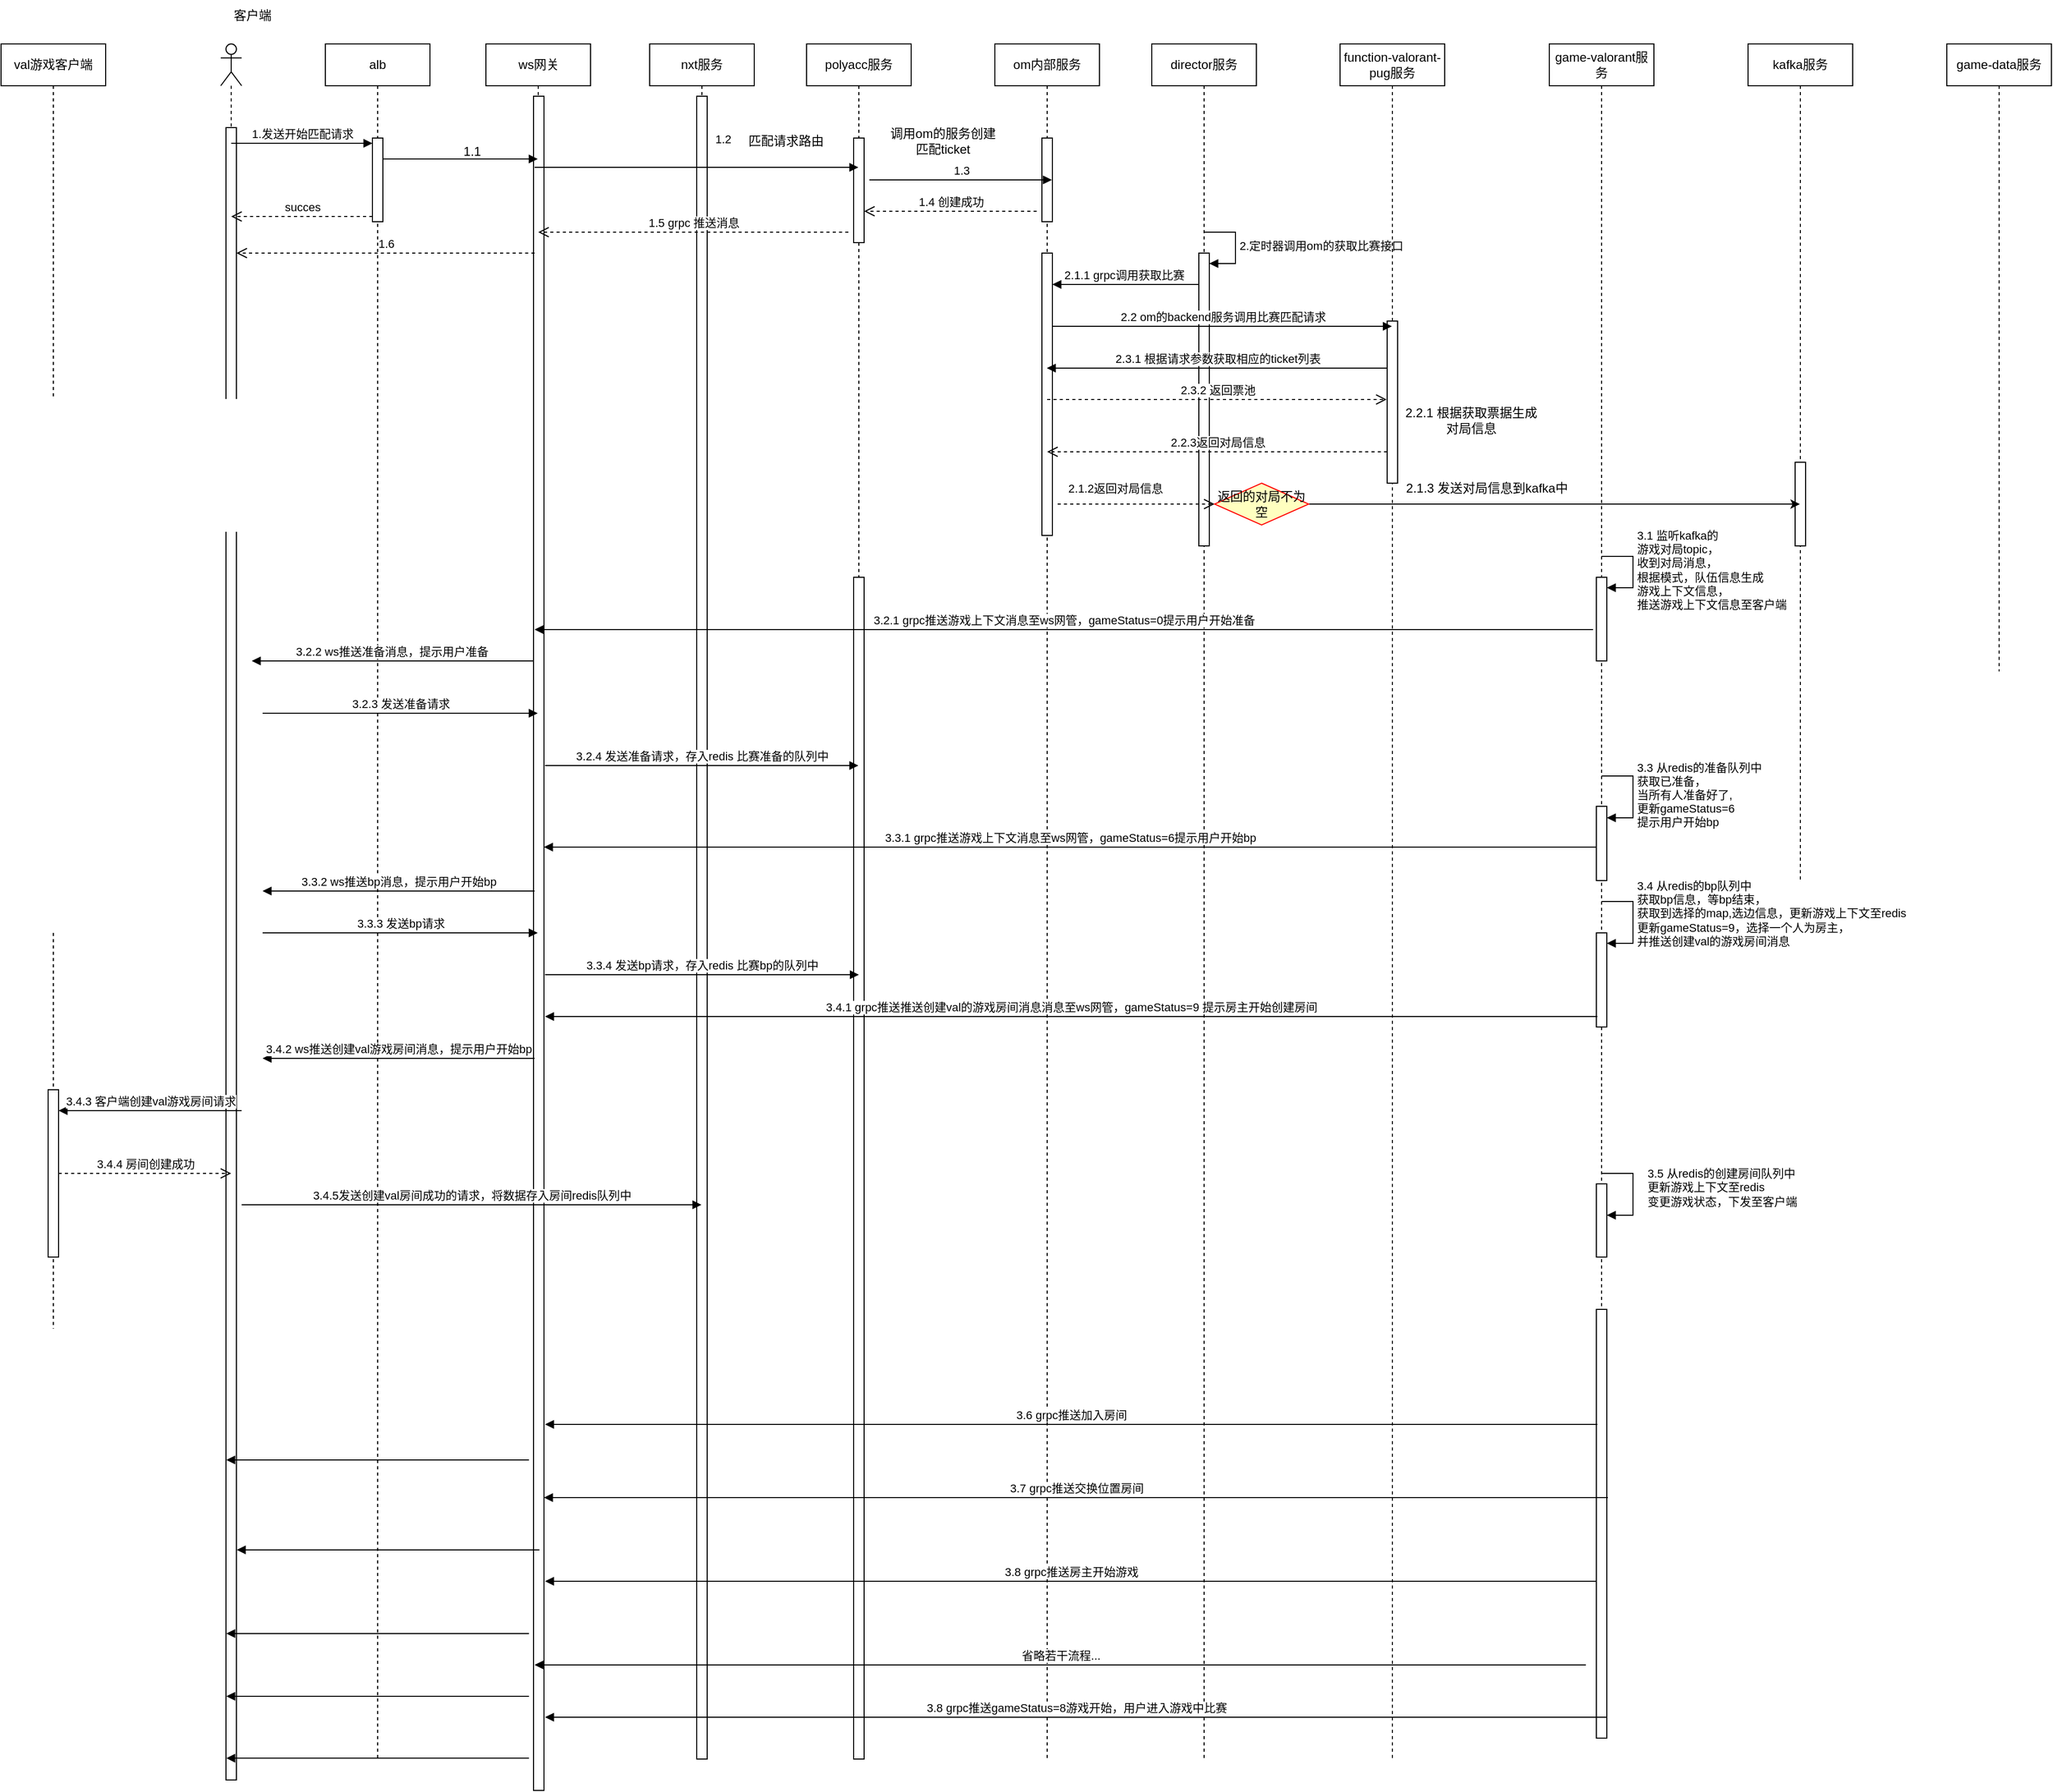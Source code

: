 <mxfile version="26.2.2">
  <diagram name="第 1 页" id="Z5uVKro5_mtpSpvmtEtY">
    <mxGraphModel dx="2017" dy="619" grid="1" gridSize="10" guides="1" tooltips="1" connect="1" arrows="1" fold="1" page="1" pageScale="1" pageWidth="827" pageHeight="1169" math="0" shadow="0">
      <root>
        <mxCell id="0" />
        <mxCell id="1" parent="0" />
        <mxCell id="c8NdyCZHUCgl87eywZZy-14" value="" style="shape=umlLifeline;perimeter=lifelinePerimeter;whiteSpace=wrap;html=1;container=1;dropTarget=0;collapsible=0;recursiveResize=0;outlineConnect=0;portConstraint=eastwest;newEdgeStyle={&quot;curved&quot;:0,&quot;rounded&quot;:0};participant=umlActor;" vertex="1" parent="1">
          <mxGeometry x="60" y="400" width="20" height="1660" as="geometry" />
        </mxCell>
        <mxCell id="c8NdyCZHUCgl87eywZZy-16" value="" style="html=1;points=[[0,0,0,0,5],[0,1,0,0,-5],[1,0,0,0,5],[1,1,0,0,-5]];perimeter=orthogonalPerimeter;outlineConnect=0;targetShapes=umlLifeline;portConstraint=eastwest;newEdgeStyle={&quot;curved&quot;:0,&quot;rounded&quot;:0};" vertex="1" parent="c8NdyCZHUCgl87eywZZy-14">
          <mxGeometry x="5" y="80" width="10" height="1580" as="geometry" />
        </mxCell>
        <mxCell id="c8NdyCZHUCgl87eywZZy-15" value="客户端" style="text;html=1;align=center;verticalAlign=middle;resizable=0;points=[];autosize=1;strokeColor=none;fillColor=none;" vertex="1" parent="1">
          <mxGeometry x="60" y="358" width="60" height="30" as="geometry" />
        </mxCell>
        <mxCell id="c8NdyCZHUCgl87eywZZy-17" value="alb" style="shape=umlLifeline;perimeter=lifelinePerimeter;whiteSpace=wrap;html=1;container=1;dropTarget=0;collapsible=0;recursiveResize=0;outlineConnect=0;portConstraint=eastwest;newEdgeStyle={&quot;curved&quot;:0,&quot;rounded&quot;:0};" vertex="1" parent="1">
          <mxGeometry x="160" y="400" width="100" height="1640" as="geometry" />
        </mxCell>
        <mxCell id="c8NdyCZHUCgl87eywZZy-26" value="" style="html=1;points=[[0,0,0,0,5],[0,1,0,0,-5],[1,0,0,0,5],[1,1,0,0,-5]];perimeter=orthogonalPerimeter;outlineConnect=0;targetShapes=umlLifeline;portConstraint=eastwest;newEdgeStyle={&quot;curved&quot;:0,&quot;rounded&quot;:0};" vertex="1" parent="c8NdyCZHUCgl87eywZZy-17">
          <mxGeometry x="45" y="90" width="10" height="80" as="geometry" />
        </mxCell>
        <mxCell id="c8NdyCZHUCgl87eywZZy-18" value="ws网关" style="shape=umlLifeline;perimeter=lifelinePerimeter;whiteSpace=wrap;html=1;container=1;dropTarget=0;collapsible=0;recursiveResize=0;outlineConnect=0;portConstraint=eastwest;newEdgeStyle={&quot;curved&quot;:0,&quot;rounded&quot;:0};" vertex="1" parent="1">
          <mxGeometry x="313.5" y="400" width="100" height="1670" as="geometry" />
        </mxCell>
        <mxCell id="c8NdyCZHUCgl87eywZZy-34" value="" style="html=1;points=[[0,0,0,0,5],[0,1,0,0,-5],[1,0,0,0,5],[1,1,0,0,-5]];perimeter=orthogonalPerimeter;outlineConnect=0;targetShapes=umlLifeline;portConstraint=eastwest;newEdgeStyle={&quot;curved&quot;:0,&quot;rounded&quot;:0};" vertex="1" parent="c8NdyCZHUCgl87eywZZy-18">
          <mxGeometry x="45.5" y="50" width="10" height="1620" as="geometry" />
        </mxCell>
        <mxCell id="c8NdyCZHUCgl87eywZZy-19" value="&lt;span style=&quot;white-space-collapse: preserve; background-color: transparent; color: light-dark(rgb(0, 0, 0), rgb(255, 255, 255));&quot;&gt;polyacc&lt;/span&gt;服务" style="shape=umlLifeline;perimeter=lifelinePerimeter;whiteSpace=wrap;html=1;container=1;dropTarget=0;collapsible=0;recursiveResize=0;outlineConnect=0;portConstraint=eastwest;newEdgeStyle={&quot;curved&quot;:0,&quot;rounded&quot;:0};" vertex="1" parent="1">
          <mxGeometry x="620" y="400" width="100" height="1640" as="geometry" />
        </mxCell>
        <mxCell id="c8NdyCZHUCgl87eywZZy-41" value="" style="html=1;points=[[0,0,0,0,5],[0,1,0,0,-5],[1,0,0,0,5],[1,1,0,0,-5]];perimeter=orthogonalPerimeter;outlineConnect=0;targetShapes=umlLifeline;portConstraint=eastwest;newEdgeStyle={&quot;curved&quot;:0,&quot;rounded&quot;:0};" vertex="1" parent="c8NdyCZHUCgl87eywZZy-19">
          <mxGeometry x="45" y="90" width="10" height="100" as="geometry" />
        </mxCell>
        <mxCell id="c8NdyCZHUCgl87eywZZy-91" value="" style="html=1;points=[[0,0,0,0,5],[0,1,0,0,-5],[1,0,0,0,5],[1,1,0,0,-5]];perimeter=orthogonalPerimeter;outlineConnect=0;targetShapes=umlLifeline;portConstraint=eastwest;newEdgeStyle={&quot;curved&quot;:0,&quot;rounded&quot;:0};" vertex="1" parent="c8NdyCZHUCgl87eywZZy-19">
          <mxGeometry x="45" y="510" width="10" height="1130" as="geometry" />
        </mxCell>
        <mxCell id="c8NdyCZHUCgl87eywZZy-20" value="&lt;span style=&quot;white-space-collapse: preserve;&quot;&gt;director服务&lt;/span&gt;" style="shape=umlLifeline;perimeter=lifelinePerimeter;whiteSpace=wrap;html=1;container=1;dropTarget=0;collapsible=0;recursiveResize=0;outlineConnect=0;portConstraint=eastwest;newEdgeStyle={&quot;curved&quot;:0,&quot;rounded&quot;:0};" vertex="1" parent="1">
          <mxGeometry x="950" y="400" width="100" height="1640" as="geometry" />
        </mxCell>
        <mxCell id="c8NdyCZHUCgl87eywZZy-56" value="" style="html=1;points=[[0,0,0,0,5],[0,1,0,0,-5],[1,0,0,0,5],[1,1,0,0,-5]];perimeter=orthogonalPerimeter;outlineConnect=0;targetShapes=umlLifeline;portConstraint=eastwest;newEdgeStyle={&quot;curved&quot;:0,&quot;rounded&quot;:0};" vertex="1" parent="c8NdyCZHUCgl87eywZZy-20">
          <mxGeometry x="45" y="200" width="10" height="280" as="geometry" />
        </mxCell>
        <mxCell id="c8NdyCZHUCgl87eywZZy-57" value="2.定时器调用om的获取比赛接口" style="html=1;align=left;spacingLeft=2;endArrow=block;rounded=0;edgeStyle=orthogonalEdgeStyle;curved=0;rounded=0;" edge="1" target="c8NdyCZHUCgl87eywZZy-56" parent="c8NdyCZHUCgl87eywZZy-20">
          <mxGeometry relative="1" as="geometry">
            <mxPoint x="50" y="180" as="sourcePoint" />
            <Array as="points">
              <mxPoint x="80" y="210" />
            </Array>
          </mxGeometry>
        </mxCell>
        <mxCell id="c8NdyCZHUCgl87eywZZy-21" value="&lt;div style=&quot;white-space-collapse: preserve;&quot; data-line=&quot;true&quot; data-line-index=&quot;0&quot; data-zone-id=&quot;0&quot;&gt;function-valorant-pug服务&lt;/div&gt;" style="shape=umlLifeline;perimeter=lifelinePerimeter;whiteSpace=wrap;html=1;container=1;dropTarget=0;collapsible=0;recursiveResize=0;outlineConnect=0;portConstraint=eastwest;newEdgeStyle={&quot;curved&quot;:0,&quot;rounded&quot;:0};" vertex="1" parent="1">
          <mxGeometry x="1130" y="400" width="100" height="1640" as="geometry" />
        </mxCell>
        <mxCell id="c8NdyCZHUCgl87eywZZy-62" value="" style="html=1;points=[[0,0,0,0,5],[0,1,0,0,-5],[1,0,0,0,5],[1,1,0,0,-5]];perimeter=orthogonalPerimeter;outlineConnect=0;targetShapes=umlLifeline;portConstraint=eastwest;newEdgeStyle={&quot;curved&quot;:0,&quot;rounded&quot;:0};" vertex="1" parent="c8NdyCZHUCgl87eywZZy-21">
          <mxGeometry x="45" y="265" width="10" height="155" as="geometry" />
        </mxCell>
        <mxCell id="c8NdyCZHUCgl87eywZZy-22" value="&lt;div style=&quot;white-space-collapse: preserve;&quot; data-line=&quot;true&quot; data-line-index=&quot;0&quot; data-zone-id=&quot;0&quot;&gt;&lt;span style=&quot;background-color: transparent; color: light-dark(rgb(0, 0, 0), rgb(255, 255, 255));&quot;&gt;game-valorant&lt;/span&gt;服务&lt;/div&gt;" style="shape=umlLifeline;perimeter=lifelinePerimeter;whiteSpace=wrap;html=1;container=1;dropTarget=0;collapsible=0;recursiveResize=0;outlineConnect=0;portConstraint=eastwest;newEdgeStyle={&quot;curved&quot;:0,&quot;rounded&quot;:0};" vertex="1" parent="1">
          <mxGeometry x="1330" y="400" width="100" height="1620" as="geometry" />
        </mxCell>
        <mxCell id="c8NdyCZHUCgl87eywZZy-89" value="" style="html=1;points=[[0,0,0,0,5],[0,1,0,0,-5],[1,0,0,0,5],[1,1,0,0,-5]];perimeter=orthogonalPerimeter;outlineConnect=0;targetShapes=umlLifeline;portConstraint=eastwest;newEdgeStyle={&quot;curved&quot;:0,&quot;rounded&quot;:0};" vertex="1" parent="c8NdyCZHUCgl87eywZZy-22">
          <mxGeometry x="45" y="510" width="10" height="80" as="geometry" />
        </mxCell>
        <mxCell id="c8NdyCZHUCgl87eywZZy-90" value="3.1 监听kafka的&lt;div&gt;游戏对局topic，&lt;/div&gt;&lt;div&gt;收到对局消息，&lt;/div&gt;&lt;div&gt;根据模式，队伍信息生成&lt;/div&gt;&lt;div&gt;游戏上下文信息，&lt;/div&gt;&lt;div&gt;推送游戏上下文信息至客户端&lt;/div&gt;" style="html=1;align=left;spacingLeft=2;endArrow=block;rounded=0;edgeStyle=orthogonalEdgeStyle;curved=0;rounded=0;" edge="1" target="c8NdyCZHUCgl87eywZZy-89" parent="c8NdyCZHUCgl87eywZZy-22">
          <mxGeometry relative="1" as="geometry">
            <mxPoint x="50" y="490" as="sourcePoint" />
            <Array as="points">
              <mxPoint x="80" y="520" />
            </Array>
          </mxGeometry>
        </mxCell>
        <mxCell id="c8NdyCZHUCgl87eywZZy-99" style="edgeStyle=orthogonalEdgeStyle;rounded=0;orthogonalLoop=1;jettySize=auto;html=1;curved=0;exitX=0;exitY=0;exitDx=0;exitDy=5;exitPerimeter=0;" edge="1" parent="c8NdyCZHUCgl87eywZZy-22" source="c8NdyCZHUCgl87eywZZy-96">
          <mxGeometry relative="1" as="geometry">
            <mxPoint x="50" y="740.0" as="targetPoint" />
          </mxGeometry>
        </mxCell>
        <mxCell id="c8NdyCZHUCgl87eywZZy-96" value="" style="html=1;points=[[0,0,0,0,5],[0,1,0,0,-5],[1,0,0,0,5],[1,1,0,0,-5]];perimeter=orthogonalPerimeter;outlineConnect=0;targetShapes=umlLifeline;portConstraint=eastwest;newEdgeStyle={&quot;curved&quot;:0,&quot;rounded&quot;:0};" vertex="1" parent="c8NdyCZHUCgl87eywZZy-22">
          <mxGeometry x="45" y="729" width="10" height="71" as="geometry" />
        </mxCell>
        <mxCell id="c8NdyCZHUCgl87eywZZy-97" value="3.3 从redis的准备队列中&lt;div&gt;获取已准备，&lt;div&gt;当所有人准备好了,&lt;/div&gt;&lt;/div&gt;&lt;div&gt;&lt;span style=&quot;text-align: center;&quot;&gt;更新gameStatus=6&lt;/span&gt;&lt;/div&gt;&lt;div&gt;&lt;span style=&quot;text-align: center;&quot;&gt;提示用户开始bp&lt;/span&gt;&lt;/div&gt;" style="html=1;align=left;spacingLeft=2;endArrow=block;rounded=0;edgeStyle=orthogonalEdgeStyle;curved=0;rounded=0;" edge="1" target="c8NdyCZHUCgl87eywZZy-96" parent="c8NdyCZHUCgl87eywZZy-22">
          <mxGeometry relative="1" as="geometry">
            <mxPoint x="50" y="700" as="sourcePoint" />
            <Array as="points">
              <mxPoint x="50" y="700" />
              <mxPoint x="80" y="700" />
              <mxPoint x="80" y="740" />
            </Array>
          </mxGeometry>
        </mxCell>
        <mxCell id="c8NdyCZHUCgl87eywZZy-103" value="" style="html=1;points=[[0,0,0,0,5],[0,1,0,0,-5],[1,0,0,0,5],[1,1,0,0,-5]];perimeter=orthogonalPerimeter;outlineConnect=0;targetShapes=umlLifeline;portConstraint=eastwest;newEdgeStyle={&quot;curved&quot;:0,&quot;rounded&quot;:0};" vertex="1" parent="c8NdyCZHUCgl87eywZZy-22">
          <mxGeometry x="45" y="850" width="10" height="90" as="geometry" />
        </mxCell>
        <mxCell id="c8NdyCZHUCgl87eywZZy-118" value="" style="html=1;points=[[0,0,0,0,5],[0,1,0,0,-5],[1,0,0,0,5],[1,1,0,0,-5]];perimeter=orthogonalPerimeter;outlineConnect=0;targetShapes=umlLifeline;portConstraint=eastwest;newEdgeStyle={&quot;curved&quot;:0,&quot;rounded&quot;:0};" vertex="1" parent="c8NdyCZHUCgl87eywZZy-22">
          <mxGeometry x="45" y="1090" width="10" height="70" as="geometry" />
        </mxCell>
        <mxCell id="c8NdyCZHUCgl87eywZZy-119" value="3.5 从redis的创建房间队列中&lt;div&gt;&lt;span style=&quot;background-color: light-dark(#ffffff, var(--ge-dark-color, #121212)); color: light-dark(rgb(0, 0, 0), rgb(255, 255, 255));&quot;&gt;更新游戏上下文至redis&lt;/span&gt;&lt;/div&gt;&lt;div&gt;变更游戏状态，下发至客户端&lt;/div&gt;&lt;div&gt;&lt;div&gt;&lt;br&gt;&lt;/div&gt;&lt;/div&gt;" style="html=1;align=left;spacingLeft=2;endArrow=block;rounded=0;edgeStyle=orthogonalEdgeStyle;curved=0;rounded=0;" edge="1" parent="c8NdyCZHUCgl87eywZZy-22">
          <mxGeometry x="0.053" y="10" relative="1" as="geometry">
            <mxPoint x="50" y="1080" as="sourcePoint" />
            <Array as="points">
              <mxPoint x="50" y="1080" />
              <mxPoint x="80" y="1080" />
              <mxPoint x="80" y="1120" />
            </Array>
            <mxPoint x="55" y="1120" as="targetPoint" />
            <mxPoint as="offset" />
          </mxGeometry>
        </mxCell>
        <mxCell id="c8NdyCZHUCgl87eywZZy-120" value="" style="html=1;points=[[0,0,0,0,5],[0,1,0,0,-5],[1,0,0,0,5],[1,1,0,0,-5]];perimeter=orthogonalPerimeter;outlineConnect=0;targetShapes=umlLifeline;portConstraint=eastwest;newEdgeStyle={&quot;curved&quot;:0,&quot;rounded&quot;:0};" vertex="1" parent="c8NdyCZHUCgl87eywZZy-22">
          <mxGeometry x="45" y="1210" width="10" height="410" as="geometry" />
        </mxCell>
        <mxCell id="c8NdyCZHUCgl87eywZZy-23" value="&lt;span style=&quot;white-space-collapse: preserve; background-color: transparent; color: light-dark(rgb(0, 0, 0), rgb(255, 255, 255));&quot;&gt;nxt&lt;/span&gt;服务" style="shape=umlLifeline;perimeter=lifelinePerimeter;whiteSpace=wrap;html=1;container=1;dropTarget=0;collapsible=0;recursiveResize=0;outlineConnect=0;portConstraint=eastwest;newEdgeStyle={&quot;curved&quot;:0,&quot;rounded&quot;:0};" vertex="1" parent="1">
          <mxGeometry x="470" y="400" width="100" height="1640" as="geometry" />
        </mxCell>
        <mxCell id="c8NdyCZHUCgl87eywZZy-35" value="" style="html=1;points=[[0,0,0,0,5],[0,1,0,0,-5],[1,0,0,0,5],[1,1,0,0,-5]];perimeter=orthogonalPerimeter;outlineConnect=0;targetShapes=umlLifeline;portConstraint=eastwest;newEdgeStyle={&quot;curved&quot;:0,&quot;rounded&quot;:0};" vertex="1" parent="c8NdyCZHUCgl87eywZZy-23">
          <mxGeometry x="45" y="50" width="10" height="1590" as="geometry" />
        </mxCell>
        <mxCell id="c8NdyCZHUCgl87eywZZy-24" value="&lt;div style=&quot;white-space-collapse: preserve;&quot; data-line=&quot;true&quot; data-line-index=&quot;0&quot; data-zone-id=&quot;0&quot;&gt;&lt;span style=&quot;background-color: transparent; color: light-dark(rgb(0, 0, 0), rgb(255, 255, 255));&quot;&gt;game-data&lt;/span&gt;服务&lt;/div&gt;" style="shape=umlLifeline;perimeter=lifelinePerimeter;whiteSpace=wrap;html=1;container=1;dropTarget=0;collapsible=0;recursiveResize=0;outlineConnect=0;portConstraint=eastwest;newEdgeStyle={&quot;curved&quot;:0,&quot;rounded&quot;:0};" vertex="1" parent="1">
          <mxGeometry x="1710" y="400" width="100" height="600" as="geometry" />
        </mxCell>
        <mxCell id="c8NdyCZHUCgl87eywZZy-27" value="1.发送开始匹配请求" style="html=1;verticalAlign=bottom;endArrow=block;curved=0;rounded=0;entryX=0;entryY=0;entryDx=0;entryDy=5;" edge="1" target="c8NdyCZHUCgl87eywZZy-26" parent="1" source="c8NdyCZHUCgl87eywZZy-14">
          <mxGeometry relative="1" as="geometry">
            <mxPoint x="130" y="495" as="sourcePoint" />
          </mxGeometry>
        </mxCell>
        <mxCell id="c8NdyCZHUCgl87eywZZy-28" value="succes" style="html=1;verticalAlign=bottom;endArrow=open;dashed=1;endSize=8;curved=0;rounded=0;exitX=0;exitY=1;exitDx=0;exitDy=-5;" edge="1" source="c8NdyCZHUCgl87eywZZy-26" parent="1" target="c8NdyCZHUCgl87eywZZy-14">
          <mxGeometry relative="1" as="geometry">
            <mxPoint x="130" y="565" as="targetPoint" />
          </mxGeometry>
        </mxCell>
        <mxCell id="c8NdyCZHUCgl87eywZZy-29" value="&lt;span style=&quot;white-space-collapse: preserve;&quot;&gt;om内部服务&lt;/span&gt;" style="shape=umlLifeline;perimeter=lifelinePerimeter;whiteSpace=wrap;html=1;container=1;dropTarget=0;collapsible=0;recursiveResize=0;outlineConnect=0;portConstraint=eastwest;newEdgeStyle={&quot;curved&quot;:0,&quot;rounded&quot;:0};" vertex="1" parent="1">
          <mxGeometry x="800" y="400" width="100" height="1640" as="geometry" />
        </mxCell>
        <mxCell id="c8NdyCZHUCgl87eywZZy-47" value="" style="html=1;points=[[0,0,0,0,5],[0,1,0,0,-5],[1,0,0,0,5],[1,1,0,0,-5]];perimeter=orthogonalPerimeter;outlineConnect=0;targetShapes=umlLifeline;portConstraint=eastwest;newEdgeStyle={&quot;curved&quot;:0,&quot;rounded&quot;:0};" vertex="1" parent="c8NdyCZHUCgl87eywZZy-29">
          <mxGeometry x="45" y="90" width="10" height="80" as="geometry" />
        </mxCell>
        <mxCell id="c8NdyCZHUCgl87eywZZy-59" value="" style="html=1;points=[[0,0,0,0,5],[0,1,0,0,-5],[1,0,0,0,5],[1,1,0,0,-5]];perimeter=orthogonalPerimeter;outlineConnect=0;targetShapes=umlLifeline;portConstraint=eastwest;newEdgeStyle={&quot;curved&quot;:0,&quot;rounded&quot;:0};" vertex="1" parent="c8NdyCZHUCgl87eywZZy-29">
          <mxGeometry x="45" y="200" width="10" height="270" as="geometry" />
        </mxCell>
        <mxCell id="c8NdyCZHUCgl87eywZZy-30" value="" style="html=1;verticalAlign=bottom;endArrow=block;curved=0;rounded=0;" edge="1" parent="1" source="c8NdyCZHUCgl87eywZZy-26">
          <mxGeometry width="80" relative="1" as="geometry">
            <mxPoint x="220" y="510" as="sourcePoint" />
            <mxPoint x="363.0" y="510" as="targetPoint" />
          </mxGeometry>
        </mxCell>
        <mxCell id="c8NdyCZHUCgl87eywZZy-31" value="1.2" style="html=1;verticalAlign=bottom;endArrow=block;curved=0;rounded=0;" edge="1" parent="1">
          <mxGeometry x="0.163" y="18" width="80" relative="1" as="geometry">
            <mxPoint x="360" y="518" as="sourcePoint" />
            <mxPoint x="669.5" y="518" as="targetPoint" />
            <mxPoint as="offset" />
          </mxGeometry>
        </mxCell>
        <mxCell id="c8NdyCZHUCgl87eywZZy-32" value="1.1" style="text;html=1;align=center;verticalAlign=middle;resizable=0;points=[];autosize=1;strokeColor=none;fillColor=none;" vertex="1" parent="1">
          <mxGeometry x="280" y="488" width="40" height="30" as="geometry" />
        </mxCell>
        <mxCell id="c8NdyCZHUCgl87eywZZy-43" value="匹配请求路由" style="text;html=1;align=center;verticalAlign=middle;resizable=0;points=[];autosize=1;strokeColor=none;fillColor=none;" vertex="1" parent="1">
          <mxGeometry x="550" y="478" width="100" height="30" as="geometry" />
        </mxCell>
        <mxCell id="c8NdyCZHUCgl87eywZZy-45" value="1.3" style="html=1;verticalAlign=bottom;endArrow=block;curved=0;rounded=0;" edge="1" parent="1">
          <mxGeometry width="80" relative="1" as="geometry">
            <mxPoint x="680" y="530" as="sourcePoint" />
            <mxPoint x="854.5" y="530" as="targetPoint" />
          </mxGeometry>
        </mxCell>
        <mxCell id="c8NdyCZHUCgl87eywZZy-46" value="调用om的服务创建&lt;div&gt;匹配ticket&lt;/div&gt;" style="text;html=1;align=center;verticalAlign=middle;resizable=0;points=[];autosize=1;strokeColor=none;fillColor=none;" vertex="1" parent="1">
          <mxGeometry x="690" y="473" width="120" height="40" as="geometry" />
        </mxCell>
        <mxCell id="c8NdyCZHUCgl87eywZZy-48" value="1.4 创建成功" style="html=1;verticalAlign=bottom;endArrow=open;dashed=1;endSize=8;curved=0;rounded=0;" edge="1" parent="1" target="c8NdyCZHUCgl87eywZZy-41">
          <mxGeometry relative="1" as="geometry">
            <mxPoint x="840" y="560" as="sourcePoint" />
            <mxPoint x="760" y="560" as="targetPoint" />
          </mxGeometry>
        </mxCell>
        <mxCell id="c8NdyCZHUCgl87eywZZy-49" value="1.5 grpc 推送消息" style="html=1;verticalAlign=bottom;endArrow=open;dashed=1;endSize=8;curved=0;rounded=0;" edge="1" parent="1" target="c8NdyCZHUCgl87eywZZy-18">
          <mxGeometry relative="1" as="geometry">
            <mxPoint x="660" y="580" as="sourcePoint" />
            <mxPoint x="580" y="580" as="targetPoint" />
          </mxGeometry>
        </mxCell>
        <mxCell id="c8NdyCZHUCgl87eywZZy-50" value="1.6" style="html=1;verticalAlign=bottom;endArrow=open;dashed=1;endSize=8;curved=0;rounded=0;" edge="1" parent="1" target="c8NdyCZHUCgl87eywZZy-16">
          <mxGeometry relative="1" as="geometry">
            <mxPoint x="360" y="600" as="sourcePoint" />
            <mxPoint x="280" y="600" as="targetPoint" />
          </mxGeometry>
        </mxCell>
        <mxCell id="c8NdyCZHUCgl87eywZZy-58" value="2.1.1 grpc调用获取比赛&amp;nbsp;" style="html=1;verticalAlign=bottom;endArrow=block;curved=0;rounded=0;" edge="1" parent="1">
          <mxGeometry x="-0.002" width="80" relative="1" as="geometry">
            <mxPoint x="995" y="630" as="sourcePoint" />
            <mxPoint x="855" y="630" as="targetPoint" />
            <mxPoint as="offset" />
          </mxGeometry>
        </mxCell>
        <mxCell id="c8NdyCZHUCgl87eywZZy-60" value="2.2 om的backend服务调用比赛匹配请求" style="html=1;verticalAlign=bottom;endArrow=block;curved=0;rounded=0;" edge="1" parent="1">
          <mxGeometry width="80" relative="1" as="geometry">
            <mxPoint x="855" y="670" as="sourcePoint" />
            <mxPoint x="1179.5" y="670" as="targetPoint" />
          </mxGeometry>
        </mxCell>
        <mxCell id="c8NdyCZHUCgl87eywZZy-66" value="2.3.1 根据请求参数获取相应的ticket列表" style="html=1;verticalAlign=bottom;endArrow=block;curved=0;rounded=0;" edge="1" parent="1" source="c8NdyCZHUCgl87eywZZy-62">
          <mxGeometry x="-0.001" width="80" relative="1" as="geometry">
            <mxPoint x="1170" y="710" as="sourcePoint" />
            <mxPoint x="849.667" y="710" as="targetPoint" />
            <mxPoint as="offset" />
          </mxGeometry>
        </mxCell>
        <mxCell id="c8NdyCZHUCgl87eywZZy-69" value="2.3.2 返回票池" style="html=1;verticalAlign=bottom;endArrow=open;dashed=1;endSize=8;curved=0;rounded=0;" edge="1" parent="1">
          <mxGeometry relative="1" as="geometry">
            <mxPoint x="850" y="740" as="sourcePoint" />
            <mxPoint x="1174.5" y="740" as="targetPoint" />
          </mxGeometry>
        </mxCell>
        <mxCell id="c8NdyCZHUCgl87eywZZy-71" value="2.2.3返回对局信息" style="html=1;verticalAlign=bottom;endArrow=open;dashed=1;endSize=8;curved=0;rounded=0;" edge="1" parent="1" target="c8NdyCZHUCgl87eywZZy-29">
          <mxGeometry relative="1" as="geometry">
            <mxPoint x="1175" y="790" as="sourcePoint" />
            <mxPoint x="1010" y="790" as="targetPoint" />
          </mxGeometry>
        </mxCell>
        <mxCell id="c8NdyCZHUCgl87eywZZy-72" value="2.2.1 根据获取票据生成&lt;div&gt;对局信息&lt;/div&gt;" style="text;html=1;align=center;verticalAlign=middle;resizable=0;points=[];autosize=1;strokeColor=none;fillColor=none;" vertex="1" parent="1">
          <mxGeometry x="1180" y="740" width="150" height="40" as="geometry" />
        </mxCell>
        <mxCell id="c8NdyCZHUCgl87eywZZy-73" value="&lt;div style=&quot;white-space-collapse: preserve;&quot; data-line=&quot;true&quot; data-line-index=&quot;0&quot; data-zone-id=&quot;0&quot;&gt;&lt;span style=&quot;background-color: transparent; color: light-dark(rgb(0, 0, 0), rgb(255, 255, 255));&quot;&gt;kafka&lt;/span&gt;服务&lt;/div&gt;" style="shape=umlLifeline;perimeter=lifelinePerimeter;whiteSpace=wrap;html=1;container=1;dropTarget=0;collapsible=0;recursiveResize=0;outlineConnect=0;portConstraint=eastwest;newEdgeStyle={&quot;curved&quot;:0,&quot;rounded&quot;:0};" vertex="1" parent="1">
          <mxGeometry x="1520" y="400" width="100" height="850" as="geometry" />
        </mxCell>
        <mxCell id="c8NdyCZHUCgl87eywZZy-88" value="" style="html=1;points=[[0,0,0,0,5],[0,1,0,0,-5],[1,0,0,0,5],[1,1,0,0,-5]];perimeter=orthogonalPerimeter;outlineConnect=0;targetShapes=umlLifeline;portConstraint=eastwest;newEdgeStyle={&quot;curved&quot;:0,&quot;rounded&quot;:0};" vertex="1" parent="c8NdyCZHUCgl87eywZZy-73">
          <mxGeometry x="45" y="400" width="10" height="80" as="geometry" />
        </mxCell>
        <mxCell id="c8NdyCZHUCgl87eywZZy-79" value="" style="html=1;verticalAlign=bottom;endArrow=open;dashed=1;endSize=8;curved=0;rounded=0;entryX=0;entryY=0.5;entryDx=0;entryDy=0;" edge="1" parent="1" target="c8NdyCZHUCgl87eywZZy-76">
          <mxGeometry relative="1" as="geometry">
            <mxPoint x="860" y="840" as="sourcePoint" />
            <mxPoint x="1000" y="840" as="targetPoint" />
          </mxGeometry>
        </mxCell>
        <mxCell id="c8NdyCZHUCgl87eywZZy-85" style="edgeStyle=orthogonalEdgeStyle;rounded=0;orthogonalLoop=1;jettySize=auto;html=1;" edge="1" parent="1" source="c8NdyCZHUCgl87eywZZy-76" target="c8NdyCZHUCgl87eywZZy-73">
          <mxGeometry relative="1" as="geometry">
            <Array as="points">
              <mxPoint x="1490" y="840" />
              <mxPoint x="1490" y="840" />
            </Array>
          </mxGeometry>
        </mxCell>
        <mxCell id="c8NdyCZHUCgl87eywZZy-76" value="返回的对局不为空" style="rhombus;whiteSpace=wrap;html=1;fontColor=#000000;fillColor=#ffffc0;strokeColor=#ff0000;" vertex="1" parent="1">
          <mxGeometry x="1010" y="820" width="90" height="40" as="geometry" />
        </mxCell>
        <mxCell id="c8NdyCZHUCgl87eywZZy-84" value="&lt;span style=&quot;font-size: 11px; background-color: rgb(255, 255, 255);&quot;&gt;2.1.2返回对局信息&lt;/span&gt;" style="text;html=1;align=center;verticalAlign=middle;resizable=0;points=[];autosize=1;strokeColor=none;fillColor=none;" vertex="1" parent="1">
          <mxGeometry x="860" y="810" width="110" height="30" as="geometry" />
        </mxCell>
        <mxCell id="c8NdyCZHUCgl87eywZZy-87" value="2.1.3 发送对局信息到kafka中" style="text;html=1;align=center;verticalAlign=middle;resizable=0;points=[];autosize=1;strokeColor=none;fillColor=none;" vertex="1" parent="1">
          <mxGeometry x="1180" y="810" width="180" height="30" as="geometry" />
        </mxCell>
        <mxCell id="c8NdyCZHUCgl87eywZZy-92" value="3.2.1 grpc推送游戏上下文消息至ws网管，gameStatus=0提示用户开始准备" style="html=1;verticalAlign=bottom;endArrow=block;curved=0;rounded=0;" edge="1" parent="1">
          <mxGeometry width="80" relative="1" as="geometry">
            <mxPoint x="1371.83" y="960" as="sourcePoint" />
            <mxPoint x="359.997" y="960" as="targetPoint" />
          </mxGeometry>
        </mxCell>
        <mxCell id="c8NdyCZHUCgl87eywZZy-93" value="3.2.2 ws推送准备消息，提示用户准备&amp;nbsp;" style="html=1;verticalAlign=bottom;endArrow=block;curved=0;rounded=0;" edge="1" parent="1">
          <mxGeometry width="80" relative="1" as="geometry">
            <mxPoint x="359" y="990" as="sourcePoint" />
            <mxPoint x="89.667" y="990" as="targetPoint" />
          </mxGeometry>
        </mxCell>
        <mxCell id="c8NdyCZHUCgl87eywZZy-94" value="3.2.3 发送准备请求" style="html=1;verticalAlign=bottom;endArrow=block;curved=0;rounded=0;" edge="1" parent="1" target="c8NdyCZHUCgl87eywZZy-18">
          <mxGeometry width="80" relative="1" as="geometry">
            <mxPoint x="100" y="1040" as="sourcePoint" />
            <mxPoint x="180" y="1040" as="targetPoint" />
          </mxGeometry>
        </mxCell>
        <mxCell id="c8NdyCZHUCgl87eywZZy-98" value="3.2.4 发送准备请求，存入redis 比赛准备的队列中" style="html=1;verticalAlign=bottom;endArrow=block;curved=0;rounded=0;" edge="1" parent="1" target="c8NdyCZHUCgl87eywZZy-19">
          <mxGeometry width="80" relative="1" as="geometry">
            <mxPoint x="370" y="1090" as="sourcePoint" />
            <mxPoint x="633" y="1090" as="targetPoint" />
          </mxGeometry>
        </mxCell>
        <mxCell id="c8NdyCZHUCgl87eywZZy-100" value="3.3.1 grpc推送游戏上下文消息至ws网管，gameStatus=6提示用户开始bp" style="html=1;verticalAlign=bottom;endArrow=block;curved=0;rounded=0;exitX=0;exitY=1;exitDx=0;exitDy=-5;exitPerimeter=0;" edge="1" parent="1">
          <mxGeometry width="80" relative="1" as="geometry">
            <mxPoint x="1375" y="1168.0" as="sourcePoint" />
            <mxPoint x="369" y="1168.0" as="targetPoint" />
          </mxGeometry>
        </mxCell>
        <mxCell id="c8NdyCZHUCgl87eywZZy-101" value="3.3.2 ws推送bp消息，提示用户开始bp" style="html=1;verticalAlign=bottom;endArrow=block;curved=0;rounded=0;" edge="1" parent="1">
          <mxGeometry width="80" relative="1" as="geometry">
            <mxPoint x="360" y="1210" as="sourcePoint" />
            <mxPoint x="100" y="1210" as="targetPoint" />
          </mxGeometry>
        </mxCell>
        <mxCell id="c8NdyCZHUCgl87eywZZy-102" value="3.3.3 发送bp请求" style="html=1;verticalAlign=bottom;endArrow=block;curved=0;rounded=0;" edge="1" parent="1">
          <mxGeometry width="80" relative="1" as="geometry">
            <mxPoint x="100" y="1250" as="sourcePoint" />
            <mxPoint x="363" y="1250" as="targetPoint" />
          </mxGeometry>
        </mxCell>
        <mxCell id="c8NdyCZHUCgl87eywZZy-104" value="3.4 从redis的bp队列中&lt;div&gt;获取bp信息，等bp结束，&lt;/div&gt;&lt;div&gt;获取到选择的map,选边信息，更新游戏上下文至redis&lt;/div&gt;&lt;div&gt;更新gameStatus=9，选择一个人为房主，&lt;/div&gt;&lt;div&gt;并推送创建val的游戏房间消息&lt;br&gt;&lt;div&gt;&lt;br&gt;&lt;/div&gt;&lt;/div&gt;" style="html=1;align=left;spacingLeft=2;endArrow=block;rounded=0;edgeStyle=orthogonalEdgeStyle;curved=0;rounded=0;" edge="1" parent="1">
          <mxGeometry relative="1" as="geometry">
            <mxPoint x="1380" y="1220" as="sourcePoint" />
            <Array as="points">
              <mxPoint x="1380" y="1220" />
              <mxPoint x="1410" y="1220" />
              <mxPoint x="1410" y="1260" />
            </Array>
            <mxPoint x="1385" y="1260" as="targetPoint" />
            <mxPoint as="offset" />
          </mxGeometry>
        </mxCell>
        <mxCell id="c8NdyCZHUCgl87eywZZy-105" value="3.3.4 发送bp请求，存入redis 比赛bp的队列中" style="html=1;verticalAlign=bottom;endArrow=block;curved=0;rounded=0;" edge="1" parent="1">
          <mxGeometry width="80" relative="1" as="geometry">
            <mxPoint x="370" y="1290" as="sourcePoint" />
            <mxPoint x="670" y="1290" as="targetPoint" />
          </mxGeometry>
        </mxCell>
        <mxCell id="c8NdyCZHUCgl87eywZZy-107" value="val游戏客户端" style="shape=umlLifeline;perimeter=lifelinePerimeter;whiteSpace=wrap;html=1;container=1;dropTarget=0;collapsible=0;recursiveResize=0;outlineConnect=0;portConstraint=eastwest;newEdgeStyle={&quot;curved&quot;:0,&quot;rounded&quot;:0};" vertex="1" parent="1">
          <mxGeometry x="-150" y="400" width="100" height="1330" as="geometry" />
        </mxCell>
        <mxCell id="c8NdyCZHUCgl87eywZZy-115" value="" style="html=1;points=[[0,0,0,0,5],[0,1,0,0,-5],[1,0,0,0,5],[1,1,0,0,-5]];perimeter=orthogonalPerimeter;outlineConnect=0;targetShapes=umlLifeline;portConstraint=eastwest;newEdgeStyle={&quot;curved&quot;:0,&quot;rounded&quot;:0};" vertex="1" parent="c8NdyCZHUCgl87eywZZy-107">
          <mxGeometry x="45" y="1000" width="10" height="160" as="geometry" />
        </mxCell>
        <mxCell id="c8NdyCZHUCgl87eywZZy-109" value="3.4.1 grpc推送&lt;span style=&quot;text-align: left;&quot;&gt;推送创建val的游戏房间消息&lt;/span&gt;消息至ws网管，gameStatus=9 提示房主开始创建房间" style="html=1;verticalAlign=bottom;endArrow=block;curved=0;rounded=0;exitX=0;exitY=1;exitDx=0;exitDy=-5;exitPerimeter=0;" edge="1" parent="1">
          <mxGeometry width="80" relative="1" as="geometry">
            <mxPoint x="1376" y="1330.0" as="sourcePoint" />
            <mxPoint x="370" y="1330.0" as="targetPoint" />
          </mxGeometry>
        </mxCell>
        <mxCell id="c8NdyCZHUCgl87eywZZy-110" value="3.4.2 ws推送创建val游戏房间消息，提示用户开始bp" style="html=1;verticalAlign=bottom;endArrow=block;curved=0;rounded=0;" edge="1" parent="1">
          <mxGeometry width="80" relative="1" as="geometry">
            <mxPoint x="360" y="1370" as="sourcePoint" />
            <mxPoint x="100" y="1370" as="targetPoint" />
            <mxPoint as="offset" />
          </mxGeometry>
        </mxCell>
        <mxCell id="c8NdyCZHUCgl87eywZZy-112" value="3.4.3 客户端创建val游戏房间请求" style="html=1;verticalAlign=bottom;endArrow=block;curved=0;rounded=0;" edge="1" parent="1" target="c8NdyCZHUCgl87eywZZy-115">
          <mxGeometry width="80" relative="1" as="geometry">
            <mxPoint x="80.0" y="1420" as="sourcePoint" />
            <mxPoint x="-90" y="1420" as="targetPoint" />
          </mxGeometry>
        </mxCell>
        <mxCell id="c8NdyCZHUCgl87eywZZy-114" value="3.4.4 房间创建成功" style="html=1;verticalAlign=bottom;endArrow=open;dashed=1;endSize=8;curved=0;rounded=0;" edge="1" parent="1" source="c8NdyCZHUCgl87eywZZy-115">
          <mxGeometry relative="1" as="geometry">
            <mxPoint x="-90" y="1480" as="sourcePoint" />
            <mxPoint x="70" y="1480" as="targetPoint" />
          </mxGeometry>
        </mxCell>
        <mxCell id="c8NdyCZHUCgl87eywZZy-116" value="3.4.5发送创建val房间成功的请求，将数据存入房间redis队列中" style="html=1;verticalAlign=bottom;endArrow=block;curved=0;rounded=0;" edge="1" parent="1" target="c8NdyCZHUCgl87eywZZy-23">
          <mxGeometry width="80" relative="1" as="geometry">
            <mxPoint x="80" y="1510" as="sourcePoint" />
            <mxPoint x="150" y="1510" as="targetPoint" />
          </mxGeometry>
        </mxCell>
        <mxCell id="c8NdyCZHUCgl87eywZZy-121" value="3.6 grpc推送&lt;span style=&quot;text-align: left;&quot;&gt;加入房间&lt;/span&gt;" style="html=1;verticalAlign=bottom;endArrow=block;curved=0;rounded=0;exitX=0;exitY=1;exitDx=0;exitDy=-5;exitPerimeter=0;" edge="1" parent="1">
          <mxGeometry width="80" relative="1" as="geometry">
            <mxPoint x="1376" y="1720.0" as="sourcePoint" />
            <mxPoint x="370" y="1720.0" as="targetPoint" />
          </mxGeometry>
        </mxCell>
        <mxCell id="c8NdyCZHUCgl87eywZZy-122" value="3.7 grpc推送&lt;span style=&quot;text-align: left;&quot;&gt;交换位置房间&lt;/span&gt;" style="html=1;verticalAlign=bottom;endArrow=block;curved=0;rounded=0;exitX=0;exitY=1;exitDx=0;exitDy=-5;exitPerimeter=0;" edge="1" parent="1" target="c8NdyCZHUCgl87eywZZy-34">
          <mxGeometry x="-0.0" width="80" relative="1" as="geometry">
            <mxPoint x="1386" y="1790.0" as="sourcePoint" />
            <mxPoint x="380" y="1790.0" as="targetPoint" />
            <mxPoint as="offset" />
          </mxGeometry>
        </mxCell>
        <mxCell id="c8NdyCZHUCgl87eywZZy-123" value="3.8 grpc推送&lt;span style=&quot;text-align: left;&quot;&gt;房主开始游戏&lt;/span&gt;" style="html=1;verticalAlign=bottom;endArrow=block;curved=0;rounded=0;" edge="1" parent="1" source="c8NdyCZHUCgl87eywZZy-120">
          <mxGeometry x="-0.0" width="80" relative="1" as="geometry">
            <mxPoint x="1370" y="1870" as="sourcePoint" />
            <mxPoint x="370" y="1870" as="targetPoint" />
            <mxPoint as="offset" />
          </mxGeometry>
        </mxCell>
        <mxCell id="c8NdyCZHUCgl87eywZZy-124" value="省略若干流程..." style="html=1;verticalAlign=bottom;endArrow=block;curved=0;rounded=0;" edge="1" parent="1">
          <mxGeometry x="-0.0" width="80" relative="1" as="geometry">
            <mxPoint x="1365" y="1950" as="sourcePoint" />
            <mxPoint x="360" y="1950" as="targetPoint" />
            <mxPoint as="offset" />
          </mxGeometry>
        </mxCell>
        <mxCell id="c8NdyCZHUCgl87eywZZy-125" value="&lt;div style=&quot;text-align: left;&quot;&gt;&lt;span style=&quot;background-color: light-dark(#ffffff, var(--ge-dark-color, #121212)); color: light-dark(rgb(0, 0, 0), rgb(255, 255, 255));&quot;&gt;3.8 grpc推送gameStatus=8游戏开始，用户进入游戏中比赛&lt;/span&gt;&lt;/div&gt;" style="html=1;verticalAlign=bottom;endArrow=block;curved=0;rounded=0;" edge="1" parent="1">
          <mxGeometry x="-0.0" width="80" relative="1" as="geometry">
            <mxPoint x="1385" y="2000" as="sourcePoint" />
            <mxPoint x="370" y="2000" as="targetPoint" />
            <mxPoint as="offset" />
          </mxGeometry>
        </mxCell>
        <mxCell id="c8NdyCZHUCgl87eywZZy-126" value="" style="html=1;verticalAlign=bottom;endArrow=block;curved=0;rounded=0;" edge="1" parent="1">
          <mxGeometry width="80" relative="1" as="geometry">
            <mxPoint x="354.67" y="1754.0" as="sourcePoint" />
            <mxPoint x="65.337" y="1754.0" as="targetPoint" />
          </mxGeometry>
        </mxCell>
        <mxCell id="c8NdyCZHUCgl87eywZZy-128" value="" style="html=1;verticalAlign=bottom;endArrow=block;curved=0;rounded=0;" edge="1" parent="1">
          <mxGeometry width="80" relative="1" as="geometry">
            <mxPoint x="364.67" y="1840.0" as="sourcePoint" />
            <mxPoint x="75.337" y="1840.0" as="targetPoint" />
          </mxGeometry>
        </mxCell>
        <mxCell id="c8NdyCZHUCgl87eywZZy-129" value="" style="html=1;verticalAlign=bottom;endArrow=block;curved=0;rounded=0;" edge="1" parent="1">
          <mxGeometry width="80" relative="1" as="geometry">
            <mxPoint x="354.67" y="1920.0" as="sourcePoint" />
            <mxPoint x="65.337" y="1920.0" as="targetPoint" />
          </mxGeometry>
        </mxCell>
        <mxCell id="c8NdyCZHUCgl87eywZZy-130" value="" style="html=1;verticalAlign=bottom;endArrow=block;curved=0;rounded=0;" edge="1" parent="1">
          <mxGeometry width="80" relative="1" as="geometry">
            <mxPoint x="354.67" y="1980.0" as="sourcePoint" />
            <mxPoint x="65.337" y="1980.0" as="targetPoint" />
          </mxGeometry>
        </mxCell>
        <mxCell id="c8NdyCZHUCgl87eywZZy-131" value="" style="html=1;verticalAlign=bottom;endArrow=block;curved=0;rounded=0;" edge="1" parent="1">
          <mxGeometry width="80" relative="1" as="geometry">
            <mxPoint x="354.67" y="2039.17" as="sourcePoint" />
            <mxPoint x="65.337" y="2039.17" as="targetPoint" />
          </mxGeometry>
        </mxCell>
      </root>
    </mxGraphModel>
  </diagram>
</mxfile>
